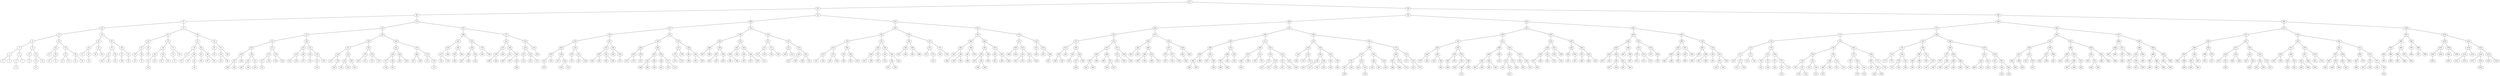 graph BST {
    node [fontname="Helvetica"];
    427 [label="427"];
    427 -- 221;
    221 [label="221"];
    221 -- 99;
    99 [label="99"];
    99 -- 52;
    52 [label="52"];
    52 -- 30;
    30 [label="30"];
    30 -- 16;
    16 [label="16"];
    16 -- 8;
    8 [label="8"];
    8 -- 3;
    3 [label="3"];
    3 -- 1;
    1 [label="1"];
    1 -- 0;
    0 [label="0"];
    1 -- 2;
    2 [label="2"];
    3 -- 6;
    6 [label="6"];
    6 -- 4;
    4 [label="4"];
    4 -- 5;
    5 [label="5"];
    6 -- 7;
    7 [label="7"];
    8 -- 11;
    11 [label="11"];
    11 -- 10;
    10 [label="10"];
    10 -- 9;
    9 [label="9"];
    11 -- 14;
    14 [label="14"];
    14 -- 13;
    13 [label="13"];
    13 -- 12;
    12 [label="12"];
    14 -- 15;
    15 [label="15"];
    16 -- 22;
    22 [label="22"];
    22 -- 18;
    18 [label="18"];
    18 -- 17;
    17 [label="17"];
    18 -- 20;
    20 [label="20"];
    20 -- 19;
    19 [label="19"];
    20 -- 21;
    21 [label="21"];
    22 -- 26;
    26 [label="26"];
    26 -- 24;
    24 [label="24"];
    24 -- 23;
    23 [label="23"];
    24 -- 25;
    25 [label="25"];
    26 -- 28;
    28 [label="28"];
    28 -- 27;
    27 [label="27"];
    28 -- 29;
    29 [label="29"];
    30 -- 39;
    39 [label="39"];
    39 -- 35;
    35 [label="35"];
    35 -- 32;
    32 [label="32"];
    32 -- 31;
    31 [label="31"];
    32 -- 34;
    34 [label="34"];
    34 -- 33;
    33 [label="33"];
    35 -- 37;
    37 [label="37"];
    37 -- 36;
    36 [label="36"];
    37 -- 38;
    38 [label="38"];
    39 -- 46;
    46 [label="46"];
    46 -- 43;
    43 [label="43"];
    43 -- 41;
    41 [label="41"];
    41 -- 40;
    40 [label="40"];
    41 -- 42;
    42 [label="42"];
    43 -- 44;
    44 [label="44"];
    44 -- 45;
    45 [label="45"];
    46 -- 49;
    49 [label="49"];
    49 -- 47;
    47 [label="47"];
    47 -- 48;
    48 [label="48"];
    49 -- 51;
    51 [label="51"];
    51 -- 50;
    50 [label="50"];
    52 -- 75;
    75 [label="75"];
    75 -- 61;
    61 [label="61"];
    61 -- 58;
    58 [label="58"];
    58 -- 55;
    55 [label="55"];
    55 -- 54;
    54 [label="54"];
    54 -- 53;
    53 [label="53"];
    55 -- 56;
    56 [label="56"];
    56 -- 57;
    57 [label="57"];
    58 -- 60;
    60 [label="60"];
    60 -- 59;
    59 [label="59"];
    61 -- 70;
    70 [label="70"];
    70 -- 66;
    66 [label="66"];
    66 -- 64;
    64 [label="64"];
    64 -- 63;
    63 [label="63"];
    63 -- 62;
    62 [label="62"];
    64 -- 65;
    65 [label="65"];
    66 -- 68;
    68 [label="68"];
    68 -- 67;
    67 [label="67"];
    68 -- 69;
    69 [label="69"];
    70 -- 73;
    73 [label="73"];
    73 -- 72;
    72 [label="72"];
    72 -- 71;
    71 [label="71"];
    73 -- 74;
    74 [label="74"];
    75 -- 90;
    90 [label="90"];
    90 -- 83;
    83 [label="83"];
    83 -- 78;
    78 [label="78"];
    78 -- 77;
    77 [label="77"];
    77 -- 76;
    76 [label="76"];
    78 -- 80;
    80 [label="80"];
    80 -- 79;
    79 [label="79"];
    80 -- 82;
    82 [label="82"];
    82 -- 81;
    81 [label="81"];
    83 -- 86;
    86 [label="86"];
    86 -- 85;
    85 [label="85"];
    85 -- 84;
    84 [label="84"];
    86 -- 88;
    88 [label="88"];
    88 -- 87;
    87 [label="87"];
    88 -- 89;
    89 [label="89"];
    90 -- 93;
    93 [label="93"];
    93 -- 92;
    92 [label="92"];
    92 -- 91;
    91 [label="91"];
    93 -- 97;
    97 [label="97"];
    97 -- 95;
    95 [label="95"];
    95 -- 94;
    94 [label="94"];
    95 -- 96;
    96 [label="96"];
    97 -- 98;
    98 [label="98"];
    99 -- 175;
    175 [label="175"];
    175 -- 136;
    136 [label="136"];
    136 -- 121;
    121 [label="121"];
    121 -- 112;
    112 [label="112"];
    112 -- 105;
    105 [label="105"];
    105 -- 103;
    103 [label="103"];
    103 -- 101;
    101 [label="101"];
    101 -- 100;
    100 [label="100"];
    101 -- 102;
    102 [label="102"];
    103 -- 104;
    104 [label="104"];
    105 -- 109;
    109 [label="109"];
    109 -- 107;
    107 [label="107"];
    107 -- 106;
    106 [label="106"];
    107 -- 108;
    108 [label="108"];
    109 -- 111;
    111 [label="111"];
    111 -- 110;
    110 [label="110"];
    112 -- 117;
    117 [label="117"];
    117 -- 115;
    115 [label="115"];
    115 -- 113;
    113 [label="113"];
    113 -- 114;
    114 [label="114"];
    115 -- 116;
    116 [label="116"];
    117 -- 119;
    119 [label="119"];
    119 -- 118;
    118 [label="118"];
    119 -- 120;
    120 [label="120"];
    121 -- 128;
    128 [label="128"];
    128 -- 125;
    125 [label="125"];
    125 -- 123;
    123 [label="123"];
    123 -- 122;
    122 [label="122"];
    123 -- 124;
    124 [label="124"];
    125 -- 126;
    126 [label="126"];
    126 -- 127;
    127 [label="127"];
    128 -- 131;
    131 [label="131"];
    131 -- 129;
    129 [label="129"];
    129 -- 130;
    130 [label="130"];
    131 -- 134;
    134 [label="134"];
    134 -- 133;
    133 [label="133"];
    133 -- 132;
    132 [label="132"];
    134 -- 135;
    135 [label="135"];
    136 -- 156;
    156 [label="156"];
    156 -- 148;
    148 [label="148"];
    148 -- 141;
    141 [label="141"];
    141 -- 138;
    138 [label="138"];
    138 -- 137;
    137 [label="137"];
    138 -- 139;
    139 [label="139"];
    139 -- 140;
    140 [label="140"];
    141 -- 145;
    145 [label="145"];
    145 -- 143;
    143 [label="143"];
    143 -- 142;
    142 [label="142"];
    143 -- 144;
    144 [label="144"];
    145 -- 146;
    146 [label="146"];
    146 -- 147;
    147 [label="147"];
    148 -- 152;
    152 [label="152"];
    152 -- 150;
    150 [label="150"];
    150 -- 149;
    149 [label="149"];
    150 -- 151;
    151 [label="151"];
    152 -- 154;
    154 [label="154"];
    154 -- 153;
    153 [label="153"];
    154 -- 155;
    155 [label="155"];
    156 -- 166;
    166 [label="166"];
    166 -- 162;
    162 [label="162"];
    162 -- 159;
    159 [label="159"];
    159 -- 157;
    157 [label="157"];
    157 -- 158;
    158 [label="158"];
    159 -- 160;
    160 [label="160"];
    160 -- 161;
    161 [label="161"];
    162 -- 164;
    164 [label="164"];
    164 -- 163;
    163 [label="163"];
    164 -- 165;
    165 [label="165"];
    166 -- 170;
    170 [label="170"];
    170 -- 168;
    168 [label="168"];
    168 -- 167;
    167 [label="167"];
    168 -- 169;
    169 [label="169"];
    170 -- 172;
    172 [label="172"];
    172 -- 171;
    171 [label="171"];
    172 -- 174;
    174 [label="174"];
    174 -- 173;
    173 [label="173"];
    175 -- 197;
    197 [label="197"];
    197 -- 186;
    186 [label="186"];
    186 -- 181;
    181 [label="181"];
    181 -- 179;
    179 [label="179"];
    179 -- 177;
    177 [label="177"];
    177 -- 176;
    176 [label="176"];
    177 -- 178;
    178 [label="178"];
    179 -- 180;
    180 [label="180"];
    181 -- 184;
    184 [label="184"];
    184 -- 183;
    183 [label="183"];
    183 -- 182;
    182 [label="182"];
    184 -- 185;
    185 [label="185"];
    186 -- 193;
    193 [label="193"];
    193 -- 190;
    190 [label="190"];
    190 -- 188;
    188 [label="188"];
    188 -- 187;
    187 [label="187"];
    188 -- 189;
    189 [label="189"];
    190 -- 192;
    192 [label="192"];
    192 -- 191;
    191 [label="191"];
    193 -- 195;
    195 [label="195"];
    195 -- 194;
    194 [label="194"];
    195 -- 196;
    196 [label="196"];
    197 -- 211;
    211 [label="211"];
    211 -- 203;
    203 [label="203"];
    203 -- 201;
    201 [label="201"];
    201 -- 199;
    199 [label="199"];
    199 -- 198;
    198 [label="198"];
    199 -- 200;
    200 [label="200"];
    201 -- 202;
    202 [label="202"];
    203 -- 206;
    206 [label="206"];
    206 -- 205;
    205 [label="205"];
    205 -- 204;
    204 [label="204"];
    206 -- 208;
    208 [label="208"];
    208 -- 207;
    207 [label="207"];
    208 -- 210;
    210 [label="210"];
    210 -- 209;
    209 [label="209"];
    211 -- 218;
    218 [label="218"];
    218 -- 214;
    214 [label="214"];
    214 -- 212;
    212 [label="212"];
    212 -- 213;
    213 [label="213"];
    214 -- 216;
    216 [label="216"];
    216 -- 215;
    215 [label="215"];
    216 -- 217;
    217 [label="217"];
    218 -- 219;
    219 [label="219"];
    219 -- 220;
    220 [label="220"];
    221 -- 331;
    331 [label="331"];
    331 -- 286;
    286 [label="286"];
    286 -- 252;
    252 [label="252"];
    252 -- 239;
    239 [label="239"];
    239 -- 232;
    232 [label="232"];
    232 -- 226;
    226 [label="226"];
    226 -- 224;
    224 [label="224"];
    224 -- 222;
    222 [label="222"];
    222 -- 223;
    223 [label="223"];
    224 -- 225;
    225 [label="225"];
    226 -- 228;
    228 [label="228"];
    228 -- 227;
    227 [label="227"];
    228 -- 230;
    230 [label="230"];
    230 -- 229;
    229 [label="229"];
    230 -- 231;
    231 [label="231"];
    232 -- 235;
    235 [label="235"];
    235 -- 234;
    234 [label="234"];
    234 -- 233;
    233 [label="233"];
    235 -- 237;
    237 [label="237"];
    237 -- 236;
    236 [label="236"];
    237 -- 238;
    238 [label="238"];
    239 -- 247;
    247 [label="247"];
    247 -- 243;
    243 [label="243"];
    243 -- 241;
    241 [label="241"];
    241 -- 240;
    240 [label="240"];
    241 -- 242;
    242 [label="242"];
    243 -- 245;
    245 [label="245"];
    245 -- 244;
    244 [label="244"];
    245 -- 246;
    246 [label="246"];
    247 -- 249;
    249 [label="249"];
    249 -- 248;
    248 [label="248"];
    249 -- 250;
    250 [label="250"];
    250 -- 251;
    251 [label="251"];
    252 -- 273;
    273 [label="273"];
    273 -- 259;
    259 [label="259"];
    259 -- 256;
    256 [label="256"];
    256 -- 254;
    254 [label="254"];
    254 -- 253;
    253 [label="253"];
    254 -- 255;
    255 [label="255"];
    256 -- 258;
    258 [label="258"];
    258 -- 257;
    257 [label="257"];
    259 -- 266;
    266 [label="266"];
    266 -- 263;
    263 [label="263"];
    263 -- 261;
    261 [label="261"];
    261 -- 260;
    260 [label="260"];
    261 -- 262;
    262 [label="262"];
    263 -- 265;
    265 [label="265"];
    265 -- 264;
    264 [label="264"];
    266 -- 269;
    269 [label="269"];
    269 -- 268;
    268 [label="268"];
    268 -- 267;
    267 [label="267"];
    269 -- 271;
    271 [label="271"];
    271 -- 270;
    270 [label="270"];
    271 -- 272;
    272 [label="272"];
    273 -- 279;
    279 [label="279"];
    279 -- 277;
    277 [label="277"];
    277 -- 275;
    275 [label="275"];
    275 -- 274;
    274 [label="274"];
    275 -- 276;
    276 [label="276"];
    277 -- 278;
    278 [label="278"];
    279 -- 282;
    282 [label="282"];
    282 -- 281;
    281 [label="281"];
    281 -- 280;
    280 [label="280"];
    282 -- 284;
    284 [label="284"];
    284 -- 283;
    283 [label="283"];
    284 -- 285;
    285 [label="285"];
    286 -- 310;
    310 [label="310"];
    310 -- 297;
    297 [label="297"];
    297 -- 290;
    290 [label="290"];
    290 -- 288;
    288 [label="288"];
    288 -- 287;
    287 [label="287"];
    288 -- 289;
    289 [label="289"];
    290 -- 294;
    294 [label="294"];
    294 -- 292;
    292 [label="292"];
    292 -- 291;
    291 [label="291"];
    292 -- 293;
    293 [label="293"];
    294 -- 296;
    296 [label="296"];
    296 -- 295;
    295 [label="295"];
    297 -- 303;
    303 [label="303"];
    303 -- 301;
    301 [label="301"];
    301 -- 299;
    299 [label="299"];
    299 -- 298;
    298 [label="298"];
    299 -- 300;
    300 [label="300"];
    301 -- 302;
    302 [label="302"];
    303 -- 306;
    306 [label="306"];
    306 -- 304;
    304 [label="304"];
    304 -- 305;
    305 [label="305"];
    306 -- 308;
    308 [label="308"];
    308 -- 307;
    307 [label="307"];
    308 -- 309;
    309 [label="309"];
    310 -- 319;
    319 [label="319"];
    319 -- 315;
    315 [label="315"];
    315 -- 313;
    313 [label="313"];
    313 -- 312;
    312 [label="312"];
    312 -- 311;
    311 [label="311"];
    313 -- 314;
    314 [label="314"];
    315 -- 317;
    317 [label="317"];
    317 -- 316;
    316 [label="316"];
    317 -- 318;
    318 [label="318"];
    319 -- 323;
    323 [label="323"];
    323 -- 321;
    321 [label="321"];
    321 -- 320;
    320 [label="320"];
    321 -- 322;
    322 [label="322"];
    323 -- 327;
    327 [label="327"];
    327 -- 325;
    325 [label="325"];
    325 -- 324;
    324 [label="324"];
    325 -- 326;
    326 [label="326"];
    327 -- 329;
    329 [label="329"];
    329 -- 328;
    328 [label="328"];
    329 -- 330;
    330 [label="330"];
    331 -- 379;
    379 [label="379"];
    379 -- 362;
    362 [label="362"];
    362 -- 346;
    346 [label="346"];
    346 -- 339;
    339 [label="339"];
    339 -- 335;
    335 [label="335"];
    335 -- 333;
    333 [label="333"];
    333 -- 332;
    332 [label="332"];
    333 -- 334;
    334 [label="334"];
    335 -- 337;
    337 [label="337"];
    337 -- 336;
    336 [label="336"];
    337 -- 338;
    338 [label="338"];
    339 -- 342;
    342 [label="342"];
    342 -- 341;
    341 [label="341"];
    341 -- 340;
    340 [label="340"];
    342 -- 344;
    344 [label="344"];
    344 -- 343;
    343 [label="343"];
    344 -- 345;
    345 [label="345"];
    346 -- 353;
    353 [label="353"];
    353 -- 350;
    350 [label="350"];
    350 -- 348;
    348 [label="348"];
    348 -- 347;
    347 [label="347"];
    348 -- 349;
    349 [label="349"];
    350 -- 351;
    351 [label="351"];
    351 -- 352;
    352 [label="352"];
    353 -- 356;
    356 [label="356"];
    356 -- 354;
    354 [label="354"];
    354 -- 355;
    355 [label="355"];
    356 -- 360;
    360 [label="360"];
    360 -- 358;
    358 [label="358"];
    358 -- 357;
    357 [label="357"];
    358 -- 359;
    359 [label="359"];
    360 -- 361;
    361 [label="361"];
    362 -- 370;
    370 [label="370"];
    370 -- 366;
    366 [label="366"];
    366 -- 364;
    364 [label="364"];
    364 -- 363;
    363 [label="363"];
    364 -- 365;
    365 [label="365"];
    366 -- 368;
    368 [label="368"];
    368 -- 367;
    367 [label="367"];
    368 -- 369;
    369 [label="369"];
    370 -- 375;
    375 [label="375"];
    375 -- 372;
    372 [label="372"];
    372 -- 371;
    371 [label="371"];
    372 -- 374;
    374 [label="374"];
    374 -- 373;
    373 [label="373"];
    375 -- 377;
    377 [label="377"];
    377 -- 376;
    376 [label="376"];
    377 -- 378;
    378 [label="378"];
    379 -- 407;
    407 [label="407"];
    407 -- 391;
    391 [label="391"];
    391 -- 386;
    386 [label="386"];
    386 -- 382;
    382 [label="382"];
    382 -- 381;
    381 [label="381"];
    381 -- 380;
    380 [label="380"];
    382 -- 384;
    384 [label="384"];
    384 -- 383;
    383 [label="383"];
    384 -- 385;
    385 [label="385"];
    386 -- 389;
    389 [label="389"];
    389 -- 387;
    387 [label="387"];
    387 -- 388;
    388 [label="388"];
    389 -- 390;
    390 [label="390"];
    391 -- 400;
    400 [label="400"];
    400 -- 397;
    397 [label="397"];
    397 -- 393;
    393 [label="393"];
    393 -- 392;
    392 [label="392"];
    393 -- 395;
    395 [label="395"];
    395 -- 394;
    394 [label="394"];
    395 -- 396;
    396 [label="396"];
    397 -- 398;
    398 [label="398"];
    398 -- 399;
    399 [label="399"];
    400 -- 403;
    403 [label="403"];
    403 -- 402;
    402 [label="402"];
    402 -- 401;
    401 [label="401"];
    403 -- 405;
    405 [label="405"];
    405 -- 404;
    404 [label="404"];
    405 -- 406;
    406 [label="406"];
    407 -- 419;
    419 [label="419"];
    419 -- 411;
    411 [label="411"];
    411 -- 409;
    409 [label="409"];
    409 -- 408;
    408 [label="408"];
    409 -- 410;
    410 [label="410"];
    411 -- 415;
    415 [label="415"];
    415 -- 413;
    413 [label="413"];
    413 -- 412;
    412 [label="412"];
    413 -- 414;
    414 [label="414"];
    415 -- 417;
    417 [label="417"];
    417 -- 416;
    416 [label="416"];
    417 -- 418;
    418 [label="418"];
    419 -- 422;
    422 [label="422"];
    422 -- 421;
    421 [label="421"];
    421 -- 420;
    420 [label="420"];
    422 -- 424;
    424 [label="424"];
    424 -- 423;
    423 [label="423"];
    424 -- 426;
    426 [label="426"];
    426 -- 425;
    425 [label="425"];
    427 -- 709;
    709 [label="709"];
    709 -- 578;
    578 [label="578"];
    578 -- 484;
    484 [label="484"];
    484 -- 460;
    460 [label="460"];
    460 -- 441;
    441 [label="441"];
    441 -- 433;
    433 [label="433"];
    433 -- 431;
    431 [label="431"];
    431 -- 429;
    429 [label="429"];
    429 -- 428;
    428 [label="428"];
    429 -- 430;
    430 [label="430"];
    431 -- 432;
    432 [label="432"];
    433 -- 436;
    436 [label="436"];
    436 -- 435;
    435 [label="435"];
    435 -- 434;
    434 [label="434"];
    436 -- 439;
    439 [label="439"];
    439 -- 437;
    437 [label="437"];
    437 -- 438;
    438 [label="438"];
    439 -- 440;
    440 [label="440"];
    441 -- 453;
    453 [label="453"];
    453 -- 447;
    447 [label="447"];
    447 -- 445;
    445 [label="445"];
    445 -- 443;
    443 [label="443"];
    443 -- 442;
    442 [label="442"];
    443 -- 444;
    444 [label="444"];
    445 -- 446;
    446 [label="446"];
    447 -- 449;
    449 [label="449"];
    449 -- 448;
    448 [label="448"];
    449 -- 451;
    451 [label="451"];
    451 -- 450;
    450 [label="450"];
    451 -- 452;
    452 [label="452"];
    453 -- 457;
    457 [label="457"];
    457 -- 455;
    455 [label="455"];
    455 -- 454;
    454 [label="454"];
    455 -- 456;
    456 [label="456"];
    457 -- 458;
    458 [label="458"];
    458 -- 459;
    459 [label="459"];
    460 -- 472;
    472 [label="472"];
    472 -- 464;
    464 [label="464"];
    464 -- 462;
    462 [label="462"];
    462 -- 461;
    461 [label="461"];
    462 -- 463;
    463 [label="463"];
    464 -- 468;
    468 [label="468"];
    468 -- 466;
    466 [label="466"];
    466 -- 465;
    465 [label="465"];
    466 -- 467;
    467 [label="467"];
    468 -- 470;
    470 [label="470"];
    470 -- 469;
    469 [label="469"];
    470 -- 471;
    471 [label="471"];
    472 -- 479;
    479 [label="479"];
    479 -- 475;
    475 [label="475"];
    475 -- 473;
    473 [label="473"];
    473 -- 474;
    474 [label="474"];
    475 -- 477;
    477 [label="477"];
    477 -- 476;
    476 [label="476"];
    477 -- 478;
    478 [label="478"];
    479 -- 482;
    482 [label="482"];
    482 -- 481;
    481 [label="481"];
    481 -- 480;
    480 [label="480"];
    482 -- 483;
    483 [label="483"];
    484 -- 527;
    527 [label="527"];
    527 -- 504;
    504 [label="504"];
    504 -- 495;
    495 [label="495"];
    495 -- 490;
    490 [label="490"];
    490 -- 488;
    488 [label="488"];
    488 -- 486;
    486 [label="486"];
    486 -- 485;
    485 [label="485"];
    486 -- 487;
    487 [label="487"];
    488 -- 489;
    489 [label="489"];
    490 -- 492;
    492 [label="492"];
    492 -- 491;
    491 [label="491"];
    492 -- 494;
    494 [label="494"];
    494 -- 493;
    493 [label="493"];
    495 -- 501;
    501 [label="501"];
    501 -- 499;
    499 [label="499"];
    499 -- 497;
    497 [label="497"];
    497 -- 496;
    496 [label="496"];
    497 -- 498;
    498 [label="498"];
    499 -- 500;
    500 [label="500"];
    501 -- 502;
    502 [label="502"];
    502 -- 503;
    503 [label="503"];
    504 -- 513;
    513 [label="513"];
    513 -- 509;
    509 [label="509"];
    509 -- 507;
    507 [label="507"];
    507 -- 506;
    506 [label="506"];
    506 -- 505;
    505 [label="505"];
    507 -- 508;
    508 [label="508"];
    509 -- 511;
    511 [label="511"];
    511 -- 510;
    510 [label="510"];
    511 -- 512;
    512 [label="512"];
    513 -- 520;
    520 [label="520"];
    520 -- 516;
    516 [label="516"];
    516 -- 515;
    515 [label="515"];
    515 -- 514;
    514 [label="514"];
    516 -- 518;
    518 [label="518"];
    518 -- 517;
    517 [label="517"];
    518 -- 519;
    519 [label="519"];
    520 -- 524;
    524 [label="524"];
    524 -- 522;
    522 [label="522"];
    522 -- 521;
    521 [label="521"];
    522 -- 523;
    523 [label="523"];
    524 -- 525;
    525 [label="525"];
    525 -- 526;
    526 [label="526"];
    527 -- 548;
    548 [label="548"];
    548 -- 534;
    534 [label="534"];
    534 -- 530;
    530 [label="530"];
    530 -- 529;
    529 [label="529"];
    529 -- 528;
    528 [label="528"];
    530 -- 532;
    532 [label="532"];
    532 -- 531;
    531 [label="531"];
    532 -- 533;
    533 [label="533"];
    534 -- 542;
    542 [label="542"];
    542 -- 538;
    538 [label="538"];
    538 -- 536;
    536 [label="536"];
    536 -- 535;
    535 [label="535"];
    536 -- 537;
    537 [label="537"];
    538 -- 540;
    540 [label="540"];
    540 -- 539;
    539 [label="539"];
    540 -- 541;
    541 [label="541"];
    542 -- 545;
    545 [label="545"];
    545 -- 544;
    544 [label="544"];
    544 -- 543;
    543 [label="543"];
    545 -- 547;
    547 [label="547"];
    547 -- 546;
    546 [label="546"];
    548 -- 565;
    565 [label="565"];
    565 -- 558;
    558 [label="558"];
    558 -- 553;
    553 [label="553"];
    553 -- 551;
    551 [label="551"];
    551 -- 550;
    550 [label="550"];
    550 -- 549;
    549 [label="549"];
    551 -- 552;
    552 [label="552"];
    553 -- 555;
    555 [label="555"];
    555 -- 554;
    554 [label="554"];
    555 -- 557;
    557 [label="557"];
    557 -- 556;
    556 [label="556"];
    558 -- 562;
    562 [label="562"];
    562 -- 560;
    560 [label="560"];
    560 -- 559;
    559 [label="559"];
    560 -- 561;
    561 [label="561"];
    562 -- 564;
    564 [label="564"];
    564 -- 563;
    563 [label="563"];
    565 -- 572;
    572 [label="572"];
    572 -- 569;
    569 [label="569"];
    569 -- 567;
    567 [label="567"];
    567 -- 566;
    566 [label="566"];
    567 -- 568;
    568 [label="568"];
    569 -- 571;
    571 [label="571"];
    571 -- 570;
    570 [label="570"];
    572 -- 574;
    574 [label="574"];
    574 -- 573;
    573 [label="573"];
    574 -- 576;
    576 [label="576"];
    576 -- 575;
    575 [label="575"];
    576 -- 577;
    577 [label="577"];
    578 -- 652;
    652 [label="652"];
    652 -- 625;
    625 [label="625"];
    625 -- 600;
    600 [label="600"];
    600 -- 587;
    587 [label="587"];
    587 -- 582;
    582 [label="582"];
    582 -- 580;
    580 [label="580"];
    580 -- 579;
    579 [label="579"];
    580 -- 581;
    581 [label="581"];
    582 -- 584;
    584 [label="584"];
    584 -- 583;
    583 [label="583"];
    584 -- 586;
    586 [label="586"];
    586 -- 585;
    585 [label="585"];
    587 -- 592;
    592 [label="592"];
    592 -- 590;
    590 [label="590"];
    590 -- 589;
    589 [label="589"];
    589 -- 588;
    588 [label="588"];
    590 -- 591;
    591 [label="591"];
    592 -- 595;
    595 [label="595"];
    595 -- 593;
    593 [label="593"];
    593 -- 594;
    594 [label="594"];
    595 -- 598;
    598 [label="598"];
    598 -- 596;
    596 [label="596"];
    596 -- 597;
    597 [label="597"];
    598 -- 599;
    599 [label="599"];
    600 -- 611;
    611 [label="611"];
    611 -- 608;
    608 [label="608"];
    608 -- 604;
    604 [label="604"];
    604 -- 602;
    602 [label="602"];
    602 -- 601;
    601 [label="601"];
    602 -- 603;
    603 [label="603"];
    604 -- 606;
    606 [label="606"];
    606 -- 605;
    605 [label="605"];
    606 -- 607;
    607 [label="607"];
    608 -- 609;
    609 [label="609"];
    609 -- 610;
    610 [label="610"];
    611 -- 619;
    619 [label="619"];
    619 -- 616;
    616 [label="616"];
    616 -- 613;
    613 [label="613"];
    613 -- 612;
    612 [label="612"];
    613 -- 615;
    615 [label="615"];
    615 -- 614;
    614 [label="614"];
    616 -- 617;
    617 [label="617"];
    617 -- 618;
    618 [label="618"];
    619 -- 622;
    622 [label="622"];
    622 -- 620;
    620 [label="620"];
    620 -- 621;
    621 [label="621"];
    622 -- 624;
    624 [label="624"];
    624 -- 623;
    623 [label="623"];
    625 -- 639;
    639 [label="639"];
    639 -- 634;
    634 [label="634"];
    634 -- 630;
    630 [label="630"];
    630 -- 628;
    628 [label="628"];
    628 -- 627;
    627 [label="627"];
    627 -- 626;
    626 [label="626"];
    628 -- 629;
    629 [label="629"];
    630 -- 632;
    632 [label="632"];
    632 -- 631;
    631 [label="631"];
    632 -- 633;
    633 [label="633"];
    634 -- 637;
    637 [label="637"];
    637 -- 636;
    636 [label="636"];
    636 -- 635;
    635 [label="635"];
    637 -- 638;
    638 [label="638"];
    639 -- 645;
    645 [label="645"];
    645 -- 642;
    642 [label="642"];
    642 -- 640;
    640 [label="640"];
    640 -- 641;
    641 [label="641"];
    642 -- 644;
    644 [label="644"];
    644 -- 643;
    643 [label="643"];
    645 -- 648;
    648 [label="648"];
    648 -- 647;
    647 [label="647"];
    647 -- 646;
    646 [label="646"];
    648 -- 650;
    650 [label="650"];
    650 -- 649;
    649 [label="649"];
    650 -- 651;
    651 [label="651"];
    652 -- 681;
    681 [label="681"];
    681 -- 669;
    669 [label="669"];
    669 -- 664;
    664 [label="664"];
    664 -- 656;
    656 [label="656"];
    656 -- 654;
    654 [label="654"];
    654 -- 653;
    653 [label="653"];
    654 -- 655;
    655 [label="655"];
    656 -- 660;
    660 [label="660"];
    660 -- 658;
    658 [label="658"];
    658 -- 657;
    657 [label="657"];
    658 -- 659;
    659 [label="659"];
    660 -- 662;
    662 [label="662"];
    662 -- 661;
    661 [label="661"];
    662 -- 663;
    663 [label="663"];
    664 -- 666;
    666 [label="666"];
    666 -- 665;
    665 [label="665"];
    666 -- 668;
    668 [label="668"];
    668 -- 667;
    667 [label="667"];
    669 -- 676;
    676 [label="676"];
    676 -- 672;
    672 [label="672"];
    672 -- 670;
    670 [label="670"];
    670 -- 671;
    671 [label="671"];
    672 -- 674;
    674 [label="674"];
    674 -- 673;
    673 [label="673"];
    674 -- 675;
    675 [label="675"];
    676 -- 678;
    678 [label="678"];
    678 -- 677;
    677 [label="677"];
    678 -- 680;
    680 [label="680"];
    680 -- 679;
    679 [label="679"];
    681 -- 693;
    693 [label="693"];
    693 -- 688;
    688 [label="688"];
    688 -- 685;
    685 [label="685"];
    685 -- 683;
    683 [label="683"];
    683 -- 682;
    682 [label="682"];
    683 -- 684;
    684 [label="684"];
    685 -- 686;
    686 [label="686"];
    686 -- 687;
    687 [label="687"];
    688 -- 691;
    691 [label="691"];
    691 -- 690;
    690 [label="690"];
    690 -- 689;
    689 [label="689"];
    691 -- 692;
    692 [label="692"];
    693 -- 700;
    700 [label="700"];
    700 -- 696;
    696 [label="696"];
    696 -- 695;
    695 [label="695"];
    695 -- 694;
    694 [label="694"];
    696 -- 698;
    698 [label="698"];
    698 -- 697;
    697 [label="697"];
    698 -- 699;
    699 [label="699"];
    700 -- 703;
    703 [label="703"];
    703 -- 702;
    702 [label="702"];
    702 -- 701;
    701 [label="701"];
    703 -- 707;
    707 [label="707"];
    707 -- 705;
    705 [label="705"];
    705 -- 704;
    704 [label="704"];
    705 -- 706;
    706 [label="706"];
    707 -- 708;
    708 [label="708"];
    709 -- 895;
    895 [label="895"];
    895 -- 824;
    824 [label="824"];
    824 -- 772;
    772 [label="772"];
    772 -- 733;
    733 [label="733"];
    733 -- 719;
    719 [label="719"];
    719 -- 715;
    715 [label="715"];
    715 -- 711;
    711 [label="711"];
    711 -- 710;
    710 [label="710"];
    711 -- 713;
    713 [label="713"];
    713 -- 712;
    712 [label="712"];
    713 -- 714;
    714 [label="714"];
    715 -- 717;
    717 [label="717"];
    717 -- 716;
    716 [label="716"];
    717 -- 718;
    718 [label="718"];
    719 -- 725;
    725 [label="725"];
    725 -- 722;
    722 [label="722"];
    722 -- 720;
    720 [label="720"];
    720 -- 721;
    721 [label="721"];
    722 -- 723;
    723 [label="723"];
    723 -- 724;
    724 [label="724"];
    725 -- 728;
    728 [label="728"];
    728 -- 727;
    727 [label="727"];
    727 -- 726;
    726 [label="726"];
    728 -- 731;
    731 [label="731"];
    731 -- 730;
    730 [label="730"];
    730 -- 729;
    729 [label="729"];
    731 -- 732;
    732 [label="732"];
    733 -- 754;
    754 [label="754"];
    754 -- 745;
    745 [label="745"];
    745 -- 740;
    740 [label="740"];
    740 -- 735;
    735 [label="735"];
    735 -- 734;
    734 [label="734"];
    735 -- 737;
    737 [label="737"];
    737 -- 736;
    736 [label="736"];
    737 -- 739;
    739 [label="739"];
    740 -- 742;
    742 [label="742"];
    742 -- 741;
    741 [label="741"];
    742 -- 744;
    744 [label="744"];
    744 -- 743;
    743 [label="743"];
    745 -- 750;
    750 [label="750"];
    750 -- 748;
    748 [label="748"];
    748 -- 746;
    746 [label="746"];
    746 -- 747;
    747 [label="747"];
    748 -- 749;
    749 [label="749"];
    750 -- 752;
    752 [label="752"];
    752 -- 751;
    751 [label="751"];
    752 -- 753;
    753 [label="753"];
    754 -- 763;
    763 [label="763"];
    763 -- 757;
    757 [label="757"];
    757 -- 755;
    755 [label="755"];
    755 -- 756;
    756 [label="756"];
    757 -- 760;
    760 [label="760"];
    760 -- 758;
    758 [label="758"];
    758 -- 759;
    759 [label="759"];
    760 -- 761;
    761 [label="761"];
    761 -- 762;
    762 [label="762"];
    763 -- 769;
    769 [label="769"];
    769 -- 765;
    765 [label="765"];
    765 -- 764;
    764 [label="764"];
    765 -- 767;
    767 [label="767"];
    767 -- 766;
    766 [label="766"];
    767 -- 768;
    768 [label="768"];
    769 -- 771;
    771 [label="771"];
    771 -- 770;
    770 [label="770"];
    772 -- 794;
    794 [label="794"];
    794 -- 783;
    783 [label="783"];
    783 -- 776;
    776 [label="776"];
    776 -- 774;
    774 [label="774"];
    774 -- 773;
    773 [label="773"];
    774 -- 775;
    775 [label="775"];
    776 -- 780;
    780 [label="780"];
    780 -- 778;
    778 [label="778"];
    778 -- 777;
    777 [label="777"];
    778 -- 779;
    779 [label="779"];
    780 -- 781;
    781 [label="781"];
    781 -- 782;
    782 [label="782"];
    783 -- 789;
    789 [label="789"];
    789 -- 786;
    786 [label="786"];
    786 -- 784;
    784 [label="784"];
    784 -- 785;
    785 [label="785"];
    786 -- 788;
    788 [label="788"];
    788 -- 787;
    787 [label="787"];
    789 -- 791;
    791 [label="791"];
    791 -- 790;
    790 [label="790"];
    791 -- 793;
    793 [label="793"];
    793 -- 792;
    792 [label="792"];
    794 -- 808;
    808 [label="808"];
    808 -- 800;
    800 [label="800"];
    800 -- 797;
    797 [label="797"];
    797 -- 795;
    795 [label="795"];
    795 -- 796;
    796 [label="796"];
    797 -- 798;
    798 [label="798"];
    798 -- 799;
    799 [label="799"];
    800 -- 804;
    804 [label="804"];
    804 -- 802;
    802 [label="802"];
    802 -- 801;
    801 [label="801"];
    802 -- 803;
    803 [label="803"];
    804 -- 806;
    806 [label="806"];
    806 -- 805;
    805 [label="805"];
    806 -- 807;
    807 [label="807"];
    808 -- 815;
    815 [label="815"];
    815 -- 812;
    812 [label="812"];
    812 -- 810;
    810 [label="810"];
    810 -- 809;
    809 [label="809"];
    810 -- 811;
    811 [label="811"];
    812 -- 813;
    813 [label="813"];
    813 -- 814;
    814 [label="814"];
    815 -- 818;
    818 [label="818"];
    818 -- 817;
    817 [label="817"];
    817 -- 816;
    816 [label="816"];
    818 -- 821;
    821 [label="821"];
    821 -- 819;
    819 [label="819"];
    819 -- 820;
    820 [label="820"];
    821 -- 822;
    822 [label="822"];
    822 -- 823;
    823 [label="823"];
    824 -- 863;
    863 [label="863"];
    863 -- 842;
    842 [label="842"];
    842 -- 835;
    835 [label="835"];
    835 -- 830;
    830 [label="830"];
    830 -- 827;
    827 [label="827"];
    827 -- 826;
    826 [label="826"];
    826 -- 825;
    825 [label="825"];
    827 -- 828;
    828 [label="828"];
    828 -- 829;
    829 [label="829"];
    830 -- 832;
    832 [label="832"];
    832 -- 831;
    831 [label="831"];
    832 -- 834;
    834 [label="834"];
    834 -- 833;
    833 [label="833"];
    835 -- 839;
    839 [label="839"];
    839 -- 837;
    837 [label="837"];
    837 -- 836;
    836 [label="836"];
    837 -- 838;
    838 [label="838"];
    839 -- 840;
    840 [label="840"];
    840 -- 841;
    841 [label="841"];
    842 -- 853;
    853 [label="853"];
    853 -- 846;
    846 [label="846"];
    846 -- 844;
    844 [label="844"];
    844 -- 843;
    843 [label="843"];
    844 -- 845;
    845 [label="845"];
    846 -- 850;
    850 [label="850"];
    850 -- 848;
    848 [label="848"];
    848 -- 847;
    847 [label="847"];
    848 -- 849;
    849 [label="849"];
    850 -- 851;
    851 [label="851"];
    851 -- 852;
    852 [label="852"];
    853 -- 859;
    859 [label="859"];
    859 -- 855;
    855 [label="855"];
    855 -- 854;
    854 [label="854"];
    855 -- 857;
    857 [label="857"];
    857 -- 856;
    856 [label="856"];
    857 -- 858;
    858 [label="858"];
    859 -- 861;
    861 [label="861"];
    861 -- 860;
    860 [label="860"];
    861 -- 862;
    862 [label="862"];
    863 -- 873;
    873 [label="873"];
    873 -- 868;
    868 [label="868"];
    868 -- 866;
    866 [label="866"];
    866 -- 865;
    865 [label="865"];
    865 -- 864;
    864 [label="864"];
    866 -- 867;
    867 [label="867"];
    868 -- 871;
    871 [label="871"];
    871 -- 870;
    870 [label="870"];
    870 -- 869;
    869 [label="869"];
    871 -- 872;
    872 [label="872"];
    873 -- 883;
    883 [label="883"];
    883 -- 880;
    880 [label="880"];
    880 -- 876;
    876 [label="876"];
    876 -- 875;
    875 [label="875"];
    875 -- 874;
    874 [label="874"];
    876 -- 878;
    878 [label="878"];
    878 -- 877;
    877 [label="877"];
    878 -- 879;
    879 [label="879"];
    880 -- 881;
    881 [label="881"];
    881 -- 882;
    882 [label="882"];
    883 -- 890;
    890 [label="890"];
    890 -- 886;
    886 [label="886"];
    886 -- 885;
    885 [label="885"];
    885 -- 884;
    884 [label="884"];
    886 -- 888;
    888 [label="888"];
    888 -- 887;
    887 [label="887"];
    888 -- 889;
    889 [label="889"];
    890 -- 893;
    893 [label="893"];
    893 -- 891;
    891 [label="891"];
    891 -- 892;
    892 [label="892"];
    893 -- 894;
    894 [label="894"];
    895 -- 980;
    980 [label="980"];
    980 -- 933;
    933 [label="933"];
    933 -- 912;
    912 [label="912"];
    912 -- 906;
    906 [label="906"];
    906 -- 900;
    900 [label="900"];
    900 -- 897;
    897 [label="897"];
    897 -- 896;
    896 [label="896"];
    897 -- 898;
    898 [label="898"];
    898 -- 899;
    899 [label="899"];
    900 -- 904;
    904 [label="904"];
    904 -- 902;
    902 [label="902"];
    902 -- 901;
    901 [label="901"];
    902 -- 903;
    903 [label="903"];
    904 -- 905;
    905 [label="905"];
    906 -- 909;
    909 [label="909"];
    909 -- 908;
    908 [label="908"];
    908 -- 907;
    907 [label="907"];
    909 -- 910;
    910 [label="910"];
    910 -- 911;
    911 [label="911"];
    912 -- 921;
    921 [label="921"];
    921 -- 917;
    917 [label="917"];
    917 -- 914;
    914 [label="914"];
    914 -- 913;
    913 [label="913"];
    914 -- 915;
    915 [label="915"];
    915 -- 916;
    916 [label="916"];
    917 -- 919;
    919 [label="919"];
    919 -- 918;
    918 [label="918"];
    919 -- 920;
    920 [label="920"];
    921 -- 926;
    926 [label="926"];
    926 -- 923;
    923 [label="923"];
    923 -- 922;
    922 [label="922"];
    923 -- 925;
    925 [label="925"];
    925 -- 924;
    924 [label="924"];
    926 -- 930;
    930 [label="930"];
    930 -- 928;
    928 [label="928"];
    928 -- 927;
    927 [label="927"];
    928 -- 929;
    929 [label="929"];
    930 -- 932;
    932 [label="932"];
    932 -- 931;
    931 [label="931"];
    933 -- 954;
    954 [label="954"];
    954 -- 943;
    943 [label="943"];
    943 -- 937;
    937 [label="937"];
    937 -- 935;
    935 [label="935"];
    935 -- 934;
    934 [label="934"];
    935 -- 936;
    936 [label="936"];
    937 -- 940;
    940 [label="940"];
    940 -- 938;
    938 [label="938"];
    938 -- 939;
    939 [label="939"];
    940 -- 942;
    942 [label="942"];
    942 -- 941;
    941 [label="941"];
    943 -- 950;
    950 [label="950"];
    950 -- 947;
    947 [label="947"];
    947 -- 945;
    945 [label="945"];
    945 -- 944;
    944 [label="944"];
    945 -- 946;
    946 [label="946"];
    947 -- 948;
    948 [label="948"];
    948 -- 949;
    949 [label="949"];
    950 -- 952;
    952 [label="952"];
    952 -- 951;
    951 [label="951"];
    952 -- 953;
    953 [label="953"];
    954 -- 966;
    966 [label="966"];
    966 -- 961;
    961 [label="961"];
    961 -- 957;
    957 [label="957"];
    957 -- 956;
    956 [label="956"];
    956 -- 955;
    955 [label="955"];
    957 -- 959;
    959 [label="959"];
    959 -- 958;
    958 [label="958"];
    959 -- 960;
    960 [label="960"];
    961 -- 964;
    964 [label="964"];
    964 -- 962;
    962 [label="962"];
    962 -- 963;
    963 [label="963"];
    964 -- 965;
    965 [label="965"];
    966 -- 971;
    971 [label="971"];
    971 -- 969;
    969 [label="969"];
    969 -- 967;
    967 [label="967"];
    967 -- 968;
    968 [label="968"];
    969 -- 970;
    970 [label="970"];
    971 -- 975;
    975 [label="975"];
    975 -- 973;
    973 [label="973"];
    973 -- 972;
    972 [label="972"];
    973 -- 974;
    974 [label="974"];
    975 -- 977;
    977 [label="977"];
    977 -- 976;
    976 [label="976"];
    977 -- 978;
    978 [label="978"];
    978 -- 979;
    979 [label="979"];
    980 -- 1000;
    1000 [label="1000"];
    1000 -- 993;
    993 [label="993"];
    993 -- 986;
    986 [label="986"];
    986 -- 983;
    983 [label="983"];
    983 -- 982;
    982 [label="982"];
    982 -- 981;
    981 [label="981"];
    983 -- 984;
    984 [label="984"];
    984 -- 985;
    985 [label="985"];
    986 -- 990;
    990 [label="990"];
    990 -- 988;
    988 [label="988"];
    988 -- 987;
    987 [label="987"];
    988 -- 989;
    989 [label="989"];
    990 -- 991;
    991 [label="991"];
    991 -- 992;
    992 [label="992"];
    993 -- 996;
    996 [label="996"];
    996 -- 995;
    995 [label="995"];
    995 -- 994;
    994 [label="994"];
    996 -- 998;
    998 [label="998"];
    998 -- 997;
    997 [label="997"];
    998 -- 999;
    999 [label="999"];
    1000 -- 1010;
    1010 [label="1010"];
    1010 -- 1005;
    1005 [label="1005"];
    1005 -- 1003;
    1003 [label="1003"];
    1003 -- 1002;
    1002 [label="1002"];
    1002 -- 1001;
    1001 [label="1001"];
    1003 -- 1004;
    1004 [label="1004"];
    1005 -- 1008;
    1008 [label="1008"];
    1008 -- 1006;
    1006 [label="1006"];
    1006 -- 1007;
    1007 [label="1007"];
    1008 -- 1009;
    1009 [label="1009"];
    1010 -- 1016;
    1016 [label="1016"];
    1016 -- 1014;
    1014 [label="1014"];
    1014 -- 1012;
    1012 [label="1012"];
    1012 -- 1011;
    1011 [label="1011"];
    1012 -- 1013;
    1013 [label="1013"];
    1014 -- 1015;
    1015 [label="1015"];
    1016 -- 1021;
    1021 [label="1021"];
    1021 -- 1018;
    1018 [label="1018"];
    1018 -- 1017;
    1017 [label="1017"];
    1018 -- 1019;
    1019 [label="1019"];
    1019 -- 1020;
    1020 [label="1020"];
    1021 -- 1023;
    1023 [label="1023"];
    1023 -- 1022;
    1022 [label="1022"];
    1023 -- 1024;
    1024 [label="1024"];
}
